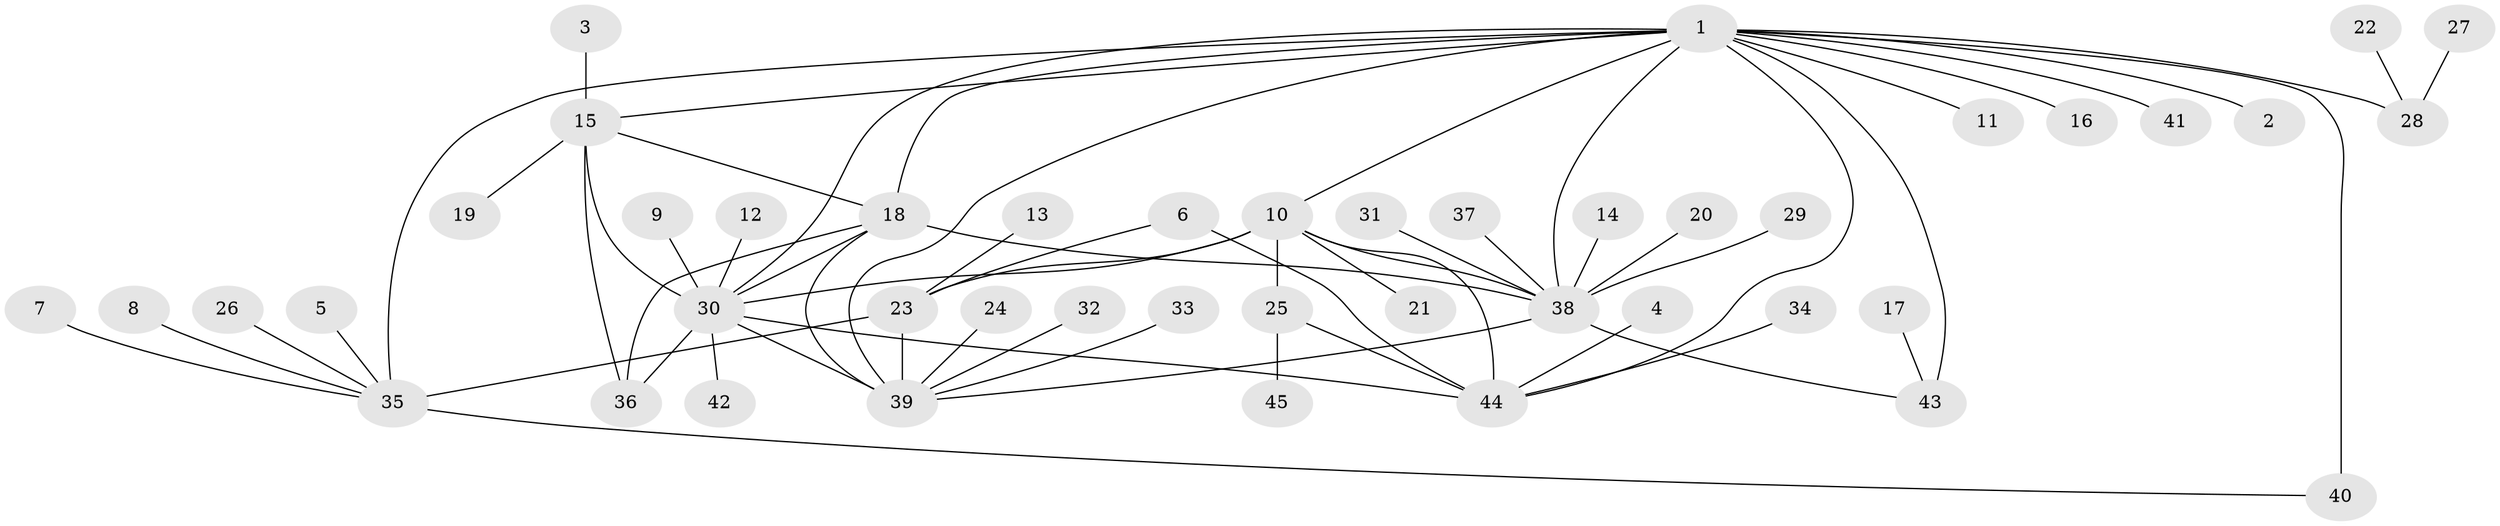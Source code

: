 // original degree distribution, {6: 0.0898876404494382, 4: 0.02247191011235955, 11: 0.033707865168539325, 10: 0.011235955056179775, 13: 0.011235955056179775, 9: 0.011235955056179775, 5: 0.0449438202247191, 7: 0.011235955056179775, 1: 0.5617977528089888, 2: 0.1797752808988764, 3: 0.02247191011235955}
// Generated by graph-tools (version 1.1) at 2025/26/03/09/25 03:26:41]
// undirected, 45 vertices, 63 edges
graph export_dot {
graph [start="1"]
  node [color=gray90,style=filled];
  1;
  2;
  3;
  4;
  5;
  6;
  7;
  8;
  9;
  10;
  11;
  12;
  13;
  14;
  15;
  16;
  17;
  18;
  19;
  20;
  21;
  22;
  23;
  24;
  25;
  26;
  27;
  28;
  29;
  30;
  31;
  32;
  33;
  34;
  35;
  36;
  37;
  38;
  39;
  40;
  41;
  42;
  43;
  44;
  45;
  1 -- 2 [weight=1.0];
  1 -- 10 [weight=1.0];
  1 -- 11 [weight=1.0];
  1 -- 15 [weight=1.0];
  1 -- 16 [weight=1.0];
  1 -- 18 [weight=1.0];
  1 -- 28 [weight=1.0];
  1 -- 30 [weight=1.0];
  1 -- 35 [weight=2.0];
  1 -- 38 [weight=2.0];
  1 -- 39 [weight=2.0];
  1 -- 40 [weight=2.0];
  1 -- 41 [weight=1.0];
  1 -- 43 [weight=2.0];
  1 -- 44 [weight=1.0];
  3 -- 15 [weight=1.0];
  4 -- 44 [weight=1.0];
  5 -- 35 [weight=1.0];
  6 -- 23 [weight=1.0];
  6 -- 44 [weight=1.0];
  7 -- 35 [weight=1.0];
  8 -- 35 [weight=1.0];
  9 -- 30 [weight=1.0];
  10 -- 21 [weight=1.0];
  10 -- 23 [weight=1.0];
  10 -- 25 [weight=2.0];
  10 -- 30 [weight=1.0];
  10 -- 38 [weight=1.0];
  10 -- 44 [weight=2.0];
  12 -- 30 [weight=1.0];
  13 -- 23 [weight=1.0];
  14 -- 38 [weight=1.0];
  15 -- 18 [weight=1.0];
  15 -- 19 [weight=1.0];
  15 -- 30 [weight=1.0];
  15 -- 36 [weight=1.0];
  17 -- 43 [weight=1.0];
  18 -- 30 [weight=1.0];
  18 -- 36 [weight=1.0];
  18 -- 38 [weight=1.0];
  18 -- 39 [weight=1.0];
  20 -- 38 [weight=1.0];
  22 -- 28 [weight=1.0];
  23 -- 35 [weight=2.0];
  23 -- 39 [weight=4.0];
  24 -- 39 [weight=1.0];
  25 -- 44 [weight=1.0];
  25 -- 45 [weight=1.0];
  26 -- 35 [weight=1.0];
  27 -- 28 [weight=1.0];
  29 -- 38 [weight=1.0];
  30 -- 36 [weight=1.0];
  30 -- 39 [weight=1.0];
  30 -- 42 [weight=1.0];
  30 -- 44 [weight=1.0];
  31 -- 38 [weight=1.0];
  32 -- 39 [weight=1.0];
  33 -- 39 [weight=1.0];
  34 -- 44 [weight=1.0];
  35 -- 40 [weight=1.0];
  37 -- 38 [weight=1.0];
  38 -- 39 [weight=1.0];
  38 -- 43 [weight=1.0];
}
